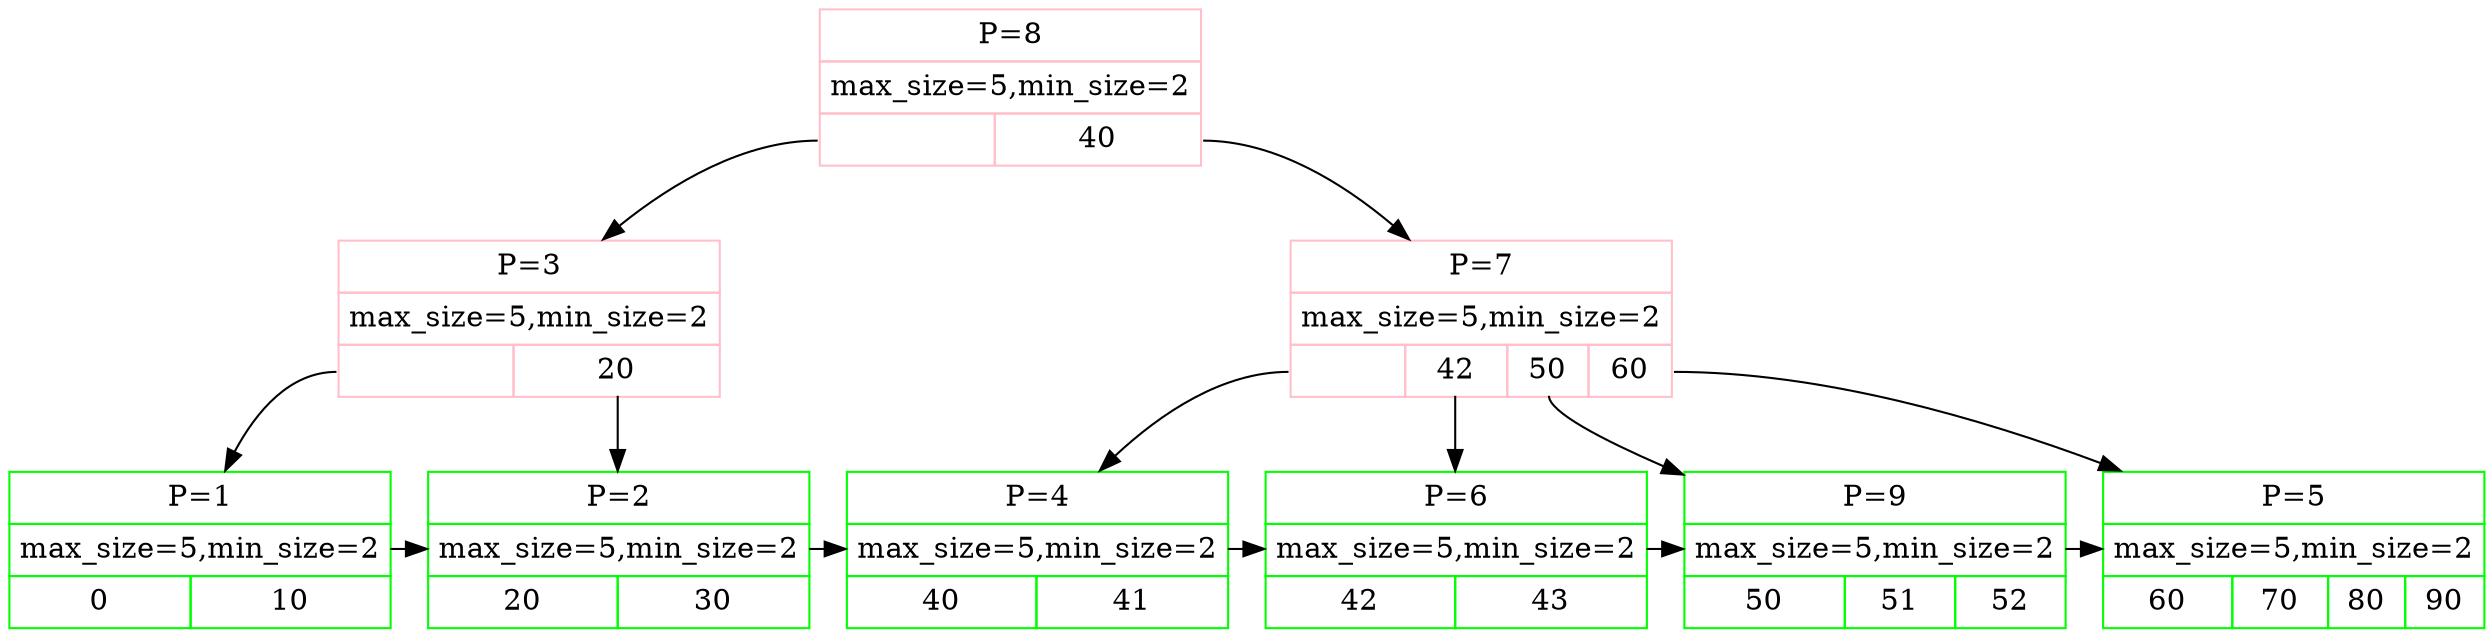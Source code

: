 digraph G {
INT_8[shape=plain color=pink label=<<TABLE BORDER="0" CELLBORDER="1" CELLSPACING="0" CELLPADDING="4">
<TR><TD COLSPAN="2">P=8</TD></TR>
<TR><TD COLSPAN="2">max_size=5,min_size=2</TD></TR>
<TR><TD PORT="p3"> </TD>
<TD PORT="p7">40</TD>
</TR></TABLE>>];
INT_3[shape=plain color=pink label=<<TABLE BORDER="0" CELLBORDER="1" CELLSPACING="0" CELLPADDING="4">
<TR><TD COLSPAN="2">P=3</TD></TR>
<TR><TD COLSPAN="2">max_size=5,min_size=2</TD></TR>
<TR><TD PORT="p1"> </TD>
<TD PORT="p2">20</TD>
</TR></TABLE>>];
INT_8:p3 -> INT_3;
LEAF_1[shape=plain color=green label=<<TABLE BORDER="0" CELLBORDER="1" CELLSPACING="0" CELLPADDING="4">
<TR><TD COLSPAN="2">P=1</TD></TR>
<TR><TD COLSPAN="2">max_size=5,min_size=2</TD></TR>
<TR><TD>0</TD>
<TD>10</TD>
</TR></TABLE>>];
LEAF_1 -> LEAF_2;
{rank=same LEAF_1 LEAF_2};
INT_3:p1 -> LEAF_1;
LEAF_2[shape=plain color=green label=<<TABLE BORDER="0" CELLBORDER="1" CELLSPACING="0" CELLPADDING="4">
<TR><TD COLSPAN="2">P=2</TD></TR>
<TR><TD COLSPAN="2">max_size=5,min_size=2</TD></TR>
<TR><TD>20</TD>
<TD>30</TD>
</TR></TABLE>>];
LEAF_2 -> LEAF_4;
{rank=same LEAF_2 LEAF_4};
INT_3:p2 -> LEAF_2;
INT_7[shape=plain color=pink label=<<TABLE BORDER="0" CELLBORDER="1" CELLSPACING="0" CELLPADDING="4">
<TR><TD COLSPAN="4">P=7</TD></TR>
<TR><TD COLSPAN="4">max_size=5,min_size=2</TD></TR>
<TR><TD PORT="p4"> </TD>
<TD PORT="p6">42</TD>
<TD PORT="p9">50</TD>
<TD PORT="p5">60</TD>
</TR></TABLE>>];
INT_8:p7 -> INT_7;
LEAF_4[shape=plain color=green label=<<TABLE BORDER="0" CELLBORDER="1" CELLSPACING="0" CELLPADDING="4">
<TR><TD COLSPAN="2">P=4</TD></TR>
<TR><TD COLSPAN="2">max_size=5,min_size=2</TD></TR>
<TR><TD>40</TD>
<TD>41</TD>
</TR></TABLE>>];
LEAF_4 -> LEAF_6;
{rank=same LEAF_4 LEAF_6};
INT_7:p4 -> LEAF_4;
LEAF_6[shape=plain color=green label=<<TABLE BORDER="0" CELLBORDER="1" CELLSPACING="0" CELLPADDING="4">
<TR><TD COLSPAN="2">P=6</TD></TR>
<TR><TD COLSPAN="2">max_size=5,min_size=2</TD></TR>
<TR><TD>42</TD>
<TD>43</TD>
</TR></TABLE>>];
LEAF_6 -> LEAF_9;
{rank=same LEAF_6 LEAF_9};
INT_7:p6 -> LEAF_6;
LEAF_9[shape=plain color=green label=<<TABLE BORDER="0" CELLBORDER="1" CELLSPACING="0" CELLPADDING="4">
<TR><TD COLSPAN="3">P=9</TD></TR>
<TR><TD COLSPAN="3">max_size=5,min_size=2</TD></TR>
<TR><TD>50</TD>
<TD>51</TD>
<TD>52</TD>
</TR></TABLE>>];
LEAF_9 -> LEAF_5;
{rank=same LEAF_9 LEAF_5};
INT_7:p9 -> LEAF_9;
LEAF_5[shape=plain color=green label=<<TABLE BORDER="0" CELLBORDER="1" CELLSPACING="0" CELLPADDING="4">
<TR><TD COLSPAN="4">P=5</TD></TR>
<TR><TD COLSPAN="4">max_size=5,min_size=2</TD></TR>
<TR><TD>60</TD>
<TD>70</TD>
<TD>80</TD>
<TD>90</TD>
</TR></TABLE>>];
INT_7:p5 -> LEAF_5;
{rank=same INT_3 INT_7};
}
